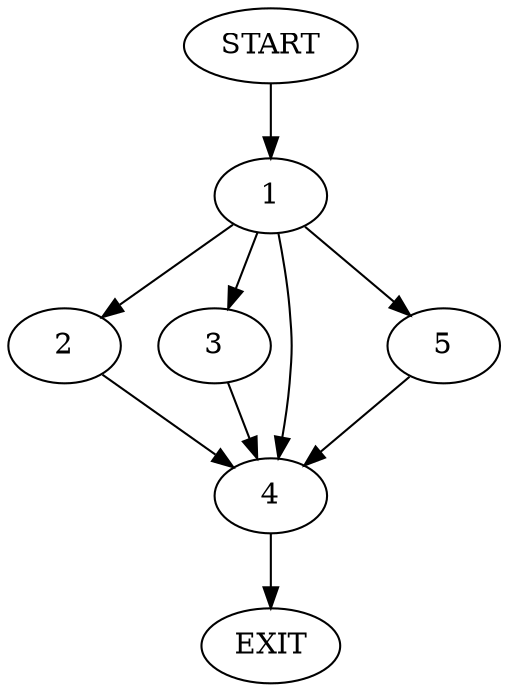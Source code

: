 digraph {
0 [label="START"]
6 [label="EXIT"]
0 -> 1
1 -> 2
1 -> 3
1 -> 4
1 -> 5
4 -> 6
3 -> 4
5 -> 4
2 -> 4
}
